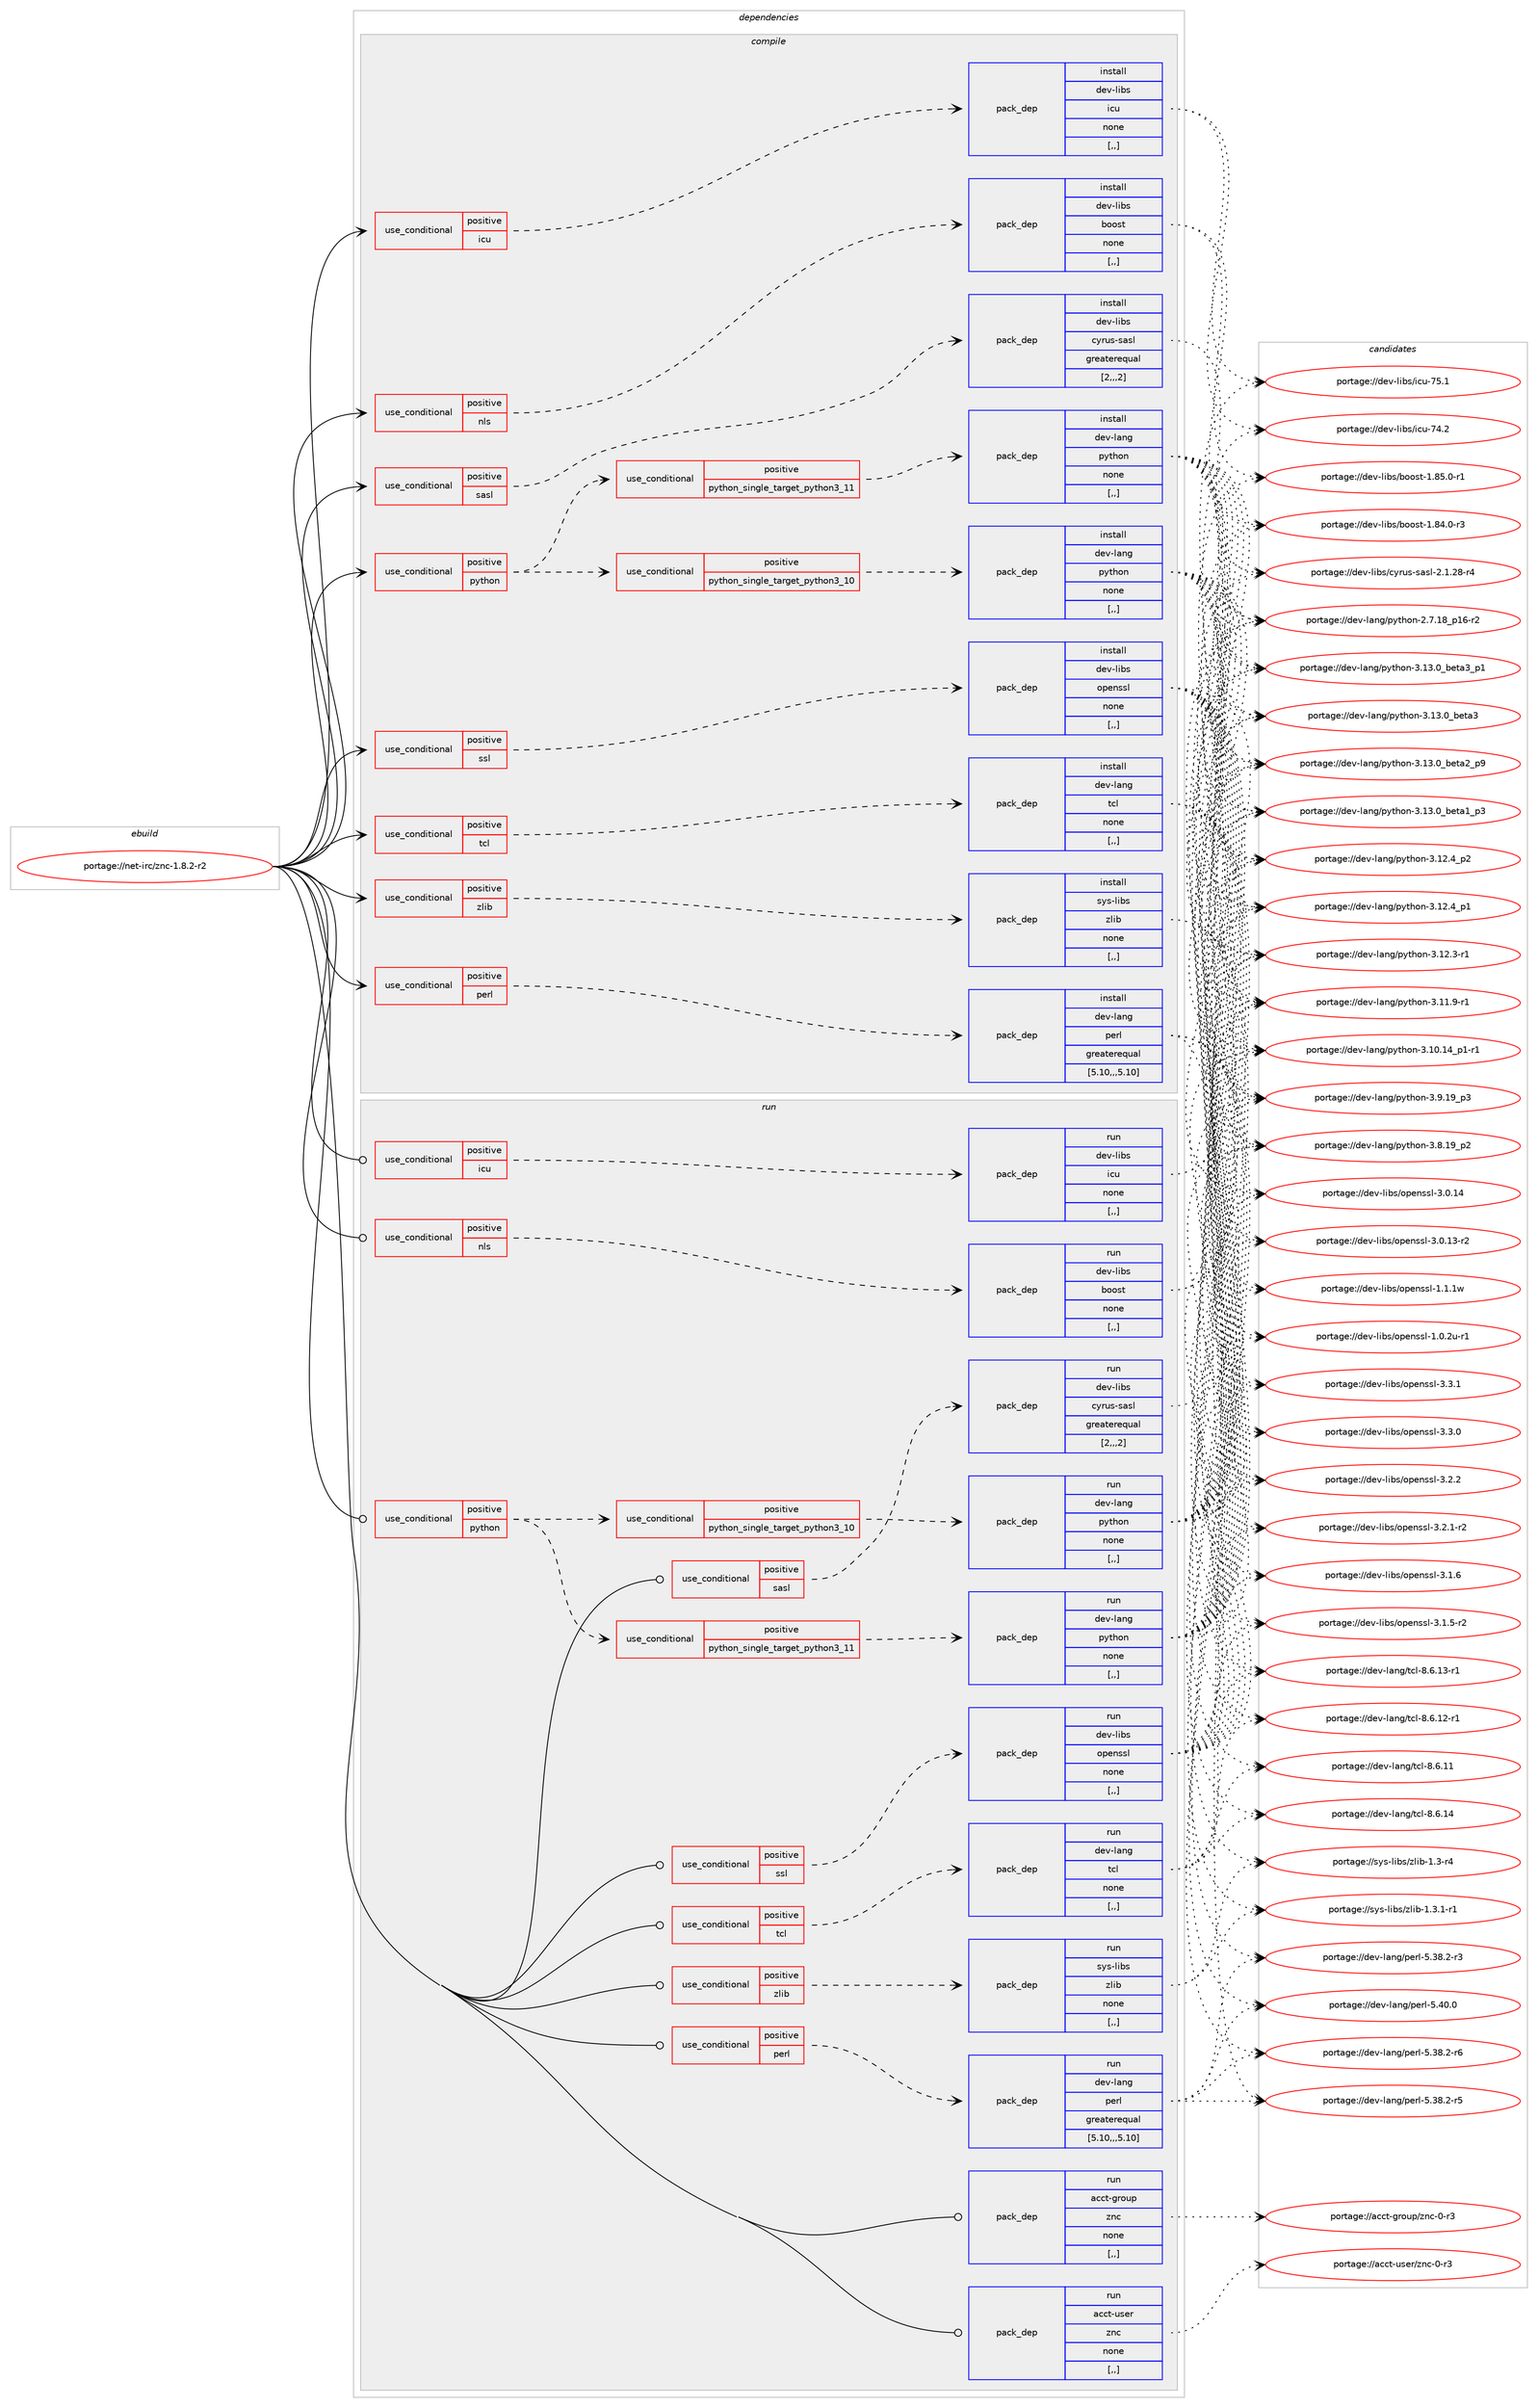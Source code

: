 digraph prolog {

# *************
# Graph options
# *************

newrank=true;
concentrate=true;
compound=true;
graph [rankdir=LR,fontname=Helvetica,fontsize=10,ranksep=1.5];#, ranksep=2.5, nodesep=0.2];
edge  [arrowhead=vee];
node  [fontname=Helvetica,fontsize=10];

# **********
# The ebuild
# **********

subgraph cluster_leftcol {
color=gray;
rank=same;
label=<<i>ebuild</i>>;
id [label="portage://net-irc/znc-1.8.2-r2", color=red, width=4, href="../net-irc/znc-1.8.2-r2.svg"];
}

# ****************
# The dependencies
# ****************

subgraph cluster_midcol {
color=gray;
label=<<i>dependencies</i>>;
subgraph cluster_compile {
fillcolor="#eeeeee";
style=filled;
label=<<i>compile</i>>;
subgraph cond92557 {
dependency355124 [label=<<TABLE BORDER="0" CELLBORDER="1" CELLSPACING="0" CELLPADDING="4"><TR><TD ROWSPAN="3" CELLPADDING="10">use_conditional</TD></TR><TR><TD>positive</TD></TR><TR><TD>icu</TD></TR></TABLE>>, shape=none, color=red];
subgraph pack259924 {
dependency355125 [label=<<TABLE BORDER="0" CELLBORDER="1" CELLSPACING="0" CELLPADDING="4" WIDTH="220"><TR><TD ROWSPAN="6" CELLPADDING="30">pack_dep</TD></TR><TR><TD WIDTH="110">install</TD></TR><TR><TD>dev-libs</TD></TR><TR><TD>icu</TD></TR><TR><TD>none</TD></TR><TR><TD>[,,]</TD></TR></TABLE>>, shape=none, color=blue];
}
dependency355124:e -> dependency355125:w [weight=20,style="dashed",arrowhead="vee"];
}
id:e -> dependency355124:w [weight=20,style="solid",arrowhead="vee"];
subgraph cond92558 {
dependency355126 [label=<<TABLE BORDER="0" CELLBORDER="1" CELLSPACING="0" CELLPADDING="4"><TR><TD ROWSPAN="3" CELLPADDING="10">use_conditional</TD></TR><TR><TD>positive</TD></TR><TR><TD>nls</TD></TR></TABLE>>, shape=none, color=red];
subgraph pack259925 {
dependency355127 [label=<<TABLE BORDER="0" CELLBORDER="1" CELLSPACING="0" CELLPADDING="4" WIDTH="220"><TR><TD ROWSPAN="6" CELLPADDING="30">pack_dep</TD></TR><TR><TD WIDTH="110">install</TD></TR><TR><TD>dev-libs</TD></TR><TR><TD>boost</TD></TR><TR><TD>none</TD></TR><TR><TD>[,,]</TD></TR></TABLE>>, shape=none, color=blue];
}
dependency355126:e -> dependency355127:w [weight=20,style="dashed",arrowhead="vee"];
}
id:e -> dependency355126:w [weight=20,style="solid",arrowhead="vee"];
subgraph cond92559 {
dependency355128 [label=<<TABLE BORDER="0" CELLBORDER="1" CELLSPACING="0" CELLPADDING="4"><TR><TD ROWSPAN="3" CELLPADDING="10">use_conditional</TD></TR><TR><TD>positive</TD></TR><TR><TD>perl</TD></TR></TABLE>>, shape=none, color=red];
subgraph pack259926 {
dependency355129 [label=<<TABLE BORDER="0" CELLBORDER="1" CELLSPACING="0" CELLPADDING="4" WIDTH="220"><TR><TD ROWSPAN="6" CELLPADDING="30">pack_dep</TD></TR><TR><TD WIDTH="110">install</TD></TR><TR><TD>dev-lang</TD></TR><TR><TD>perl</TD></TR><TR><TD>greaterequal</TD></TR><TR><TD>[5.10,,,5.10]</TD></TR></TABLE>>, shape=none, color=blue];
}
dependency355128:e -> dependency355129:w [weight=20,style="dashed",arrowhead="vee"];
}
id:e -> dependency355128:w [weight=20,style="solid",arrowhead="vee"];
subgraph cond92560 {
dependency355130 [label=<<TABLE BORDER="0" CELLBORDER="1" CELLSPACING="0" CELLPADDING="4"><TR><TD ROWSPAN="3" CELLPADDING="10">use_conditional</TD></TR><TR><TD>positive</TD></TR><TR><TD>python</TD></TR></TABLE>>, shape=none, color=red];
subgraph cond92561 {
dependency355131 [label=<<TABLE BORDER="0" CELLBORDER="1" CELLSPACING="0" CELLPADDING="4"><TR><TD ROWSPAN="3" CELLPADDING="10">use_conditional</TD></TR><TR><TD>positive</TD></TR><TR><TD>python_single_target_python3_10</TD></TR></TABLE>>, shape=none, color=red];
subgraph pack259927 {
dependency355132 [label=<<TABLE BORDER="0" CELLBORDER="1" CELLSPACING="0" CELLPADDING="4" WIDTH="220"><TR><TD ROWSPAN="6" CELLPADDING="30">pack_dep</TD></TR><TR><TD WIDTH="110">install</TD></TR><TR><TD>dev-lang</TD></TR><TR><TD>python</TD></TR><TR><TD>none</TD></TR><TR><TD>[,,]</TD></TR></TABLE>>, shape=none, color=blue];
}
dependency355131:e -> dependency355132:w [weight=20,style="dashed",arrowhead="vee"];
}
dependency355130:e -> dependency355131:w [weight=20,style="dashed",arrowhead="vee"];
subgraph cond92562 {
dependency355133 [label=<<TABLE BORDER="0" CELLBORDER="1" CELLSPACING="0" CELLPADDING="4"><TR><TD ROWSPAN="3" CELLPADDING="10">use_conditional</TD></TR><TR><TD>positive</TD></TR><TR><TD>python_single_target_python3_11</TD></TR></TABLE>>, shape=none, color=red];
subgraph pack259928 {
dependency355134 [label=<<TABLE BORDER="0" CELLBORDER="1" CELLSPACING="0" CELLPADDING="4" WIDTH="220"><TR><TD ROWSPAN="6" CELLPADDING="30">pack_dep</TD></TR><TR><TD WIDTH="110">install</TD></TR><TR><TD>dev-lang</TD></TR><TR><TD>python</TD></TR><TR><TD>none</TD></TR><TR><TD>[,,]</TD></TR></TABLE>>, shape=none, color=blue];
}
dependency355133:e -> dependency355134:w [weight=20,style="dashed",arrowhead="vee"];
}
dependency355130:e -> dependency355133:w [weight=20,style="dashed",arrowhead="vee"];
}
id:e -> dependency355130:w [weight=20,style="solid",arrowhead="vee"];
subgraph cond92563 {
dependency355135 [label=<<TABLE BORDER="0" CELLBORDER="1" CELLSPACING="0" CELLPADDING="4"><TR><TD ROWSPAN="3" CELLPADDING="10">use_conditional</TD></TR><TR><TD>positive</TD></TR><TR><TD>sasl</TD></TR></TABLE>>, shape=none, color=red];
subgraph pack259929 {
dependency355136 [label=<<TABLE BORDER="0" CELLBORDER="1" CELLSPACING="0" CELLPADDING="4" WIDTH="220"><TR><TD ROWSPAN="6" CELLPADDING="30">pack_dep</TD></TR><TR><TD WIDTH="110">install</TD></TR><TR><TD>dev-libs</TD></TR><TR><TD>cyrus-sasl</TD></TR><TR><TD>greaterequal</TD></TR><TR><TD>[2,,,2]</TD></TR></TABLE>>, shape=none, color=blue];
}
dependency355135:e -> dependency355136:w [weight=20,style="dashed",arrowhead="vee"];
}
id:e -> dependency355135:w [weight=20,style="solid",arrowhead="vee"];
subgraph cond92564 {
dependency355137 [label=<<TABLE BORDER="0" CELLBORDER="1" CELLSPACING="0" CELLPADDING="4"><TR><TD ROWSPAN="3" CELLPADDING="10">use_conditional</TD></TR><TR><TD>positive</TD></TR><TR><TD>ssl</TD></TR></TABLE>>, shape=none, color=red];
subgraph pack259930 {
dependency355138 [label=<<TABLE BORDER="0" CELLBORDER="1" CELLSPACING="0" CELLPADDING="4" WIDTH="220"><TR><TD ROWSPAN="6" CELLPADDING="30">pack_dep</TD></TR><TR><TD WIDTH="110">install</TD></TR><TR><TD>dev-libs</TD></TR><TR><TD>openssl</TD></TR><TR><TD>none</TD></TR><TR><TD>[,,]</TD></TR></TABLE>>, shape=none, color=blue];
}
dependency355137:e -> dependency355138:w [weight=20,style="dashed",arrowhead="vee"];
}
id:e -> dependency355137:w [weight=20,style="solid",arrowhead="vee"];
subgraph cond92565 {
dependency355139 [label=<<TABLE BORDER="0" CELLBORDER="1" CELLSPACING="0" CELLPADDING="4"><TR><TD ROWSPAN="3" CELLPADDING="10">use_conditional</TD></TR><TR><TD>positive</TD></TR><TR><TD>tcl</TD></TR></TABLE>>, shape=none, color=red];
subgraph pack259931 {
dependency355140 [label=<<TABLE BORDER="0" CELLBORDER="1" CELLSPACING="0" CELLPADDING="4" WIDTH="220"><TR><TD ROWSPAN="6" CELLPADDING="30">pack_dep</TD></TR><TR><TD WIDTH="110">install</TD></TR><TR><TD>dev-lang</TD></TR><TR><TD>tcl</TD></TR><TR><TD>none</TD></TR><TR><TD>[,,]</TD></TR></TABLE>>, shape=none, color=blue];
}
dependency355139:e -> dependency355140:w [weight=20,style="dashed",arrowhead="vee"];
}
id:e -> dependency355139:w [weight=20,style="solid",arrowhead="vee"];
subgraph cond92566 {
dependency355141 [label=<<TABLE BORDER="0" CELLBORDER="1" CELLSPACING="0" CELLPADDING="4"><TR><TD ROWSPAN="3" CELLPADDING="10">use_conditional</TD></TR><TR><TD>positive</TD></TR><TR><TD>zlib</TD></TR></TABLE>>, shape=none, color=red];
subgraph pack259932 {
dependency355142 [label=<<TABLE BORDER="0" CELLBORDER="1" CELLSPACING="0" CELLPADDING="4" WIDTH="220"><TR><TD ROWSPAN="6" CELLPADDING="30">pack_dep</TD></TR><TR><TD WIDTH="110">install</TD></TR><TR><TD>sys-libs</TD></TR><TR><TD>zlib</TD></TR><TR><TD>none</TD></TR><TR><TD>[,,]</TD></TR></TABLE>>, shape=none, color=blue];
}
dependency355141:e -> dependency355142:w [weight=20,style="dashed",arrowhead="vee"];
}
id:e -> dependency355141:w [weight=20,style="solid",arrowhead="vee"];
}
subgraph cluster_compileandrun {
fillcolor="#eeeeee";
style=filled;
label=<<i>compile and run</i>>;
}
subgraph cluster_run {
fillcolor="#eeeeee";
style=filled;
label=<<i>run</i>>;
subgraph cond92567 {
dependency355143 [label=<<TABLE BORDER="0" CELLBORDER="1" CELLSPACING="0" CELLPADDING="4"><TR><TD ROWSPAN="3" CELLPADDING="10">use_conditional</TD></TR><TR><TD>positive</TD></TR><TR><TD>icu</TD></TR></TABLE>>, shape=none, color=red];
subgraph pack259933 {
dependency355144 [label=<<TABLE BORDER="0" CELLBORDER="1" CELLSPACING="0" CELLPADDING="4" WIDTH="220"><TR><TD ROWSPAN="6" CELLPADDING="30">pack_dep</TD></TR><TR><TD WIDTH="110">run</TD></TR><TR><TD>dev-libs</TD></TR><TR><TD>icu</TD></TR><TR><TD>none</TD></TR><TR><TD>[,,]</TD></TR></TABLE>>, shape=none, color=blue];
}
dependency355143:e -> dependency355144:w [weight=20,style="dashed",arrowhead="vee"];
}
id:e -> dependency355143:w [weight=20,style="solid",arrowhead="odot"];
subgraph cond92568 {
dependency355145 [label=<<TABLE BORDER="0" CELLBORDER="1" CELLSPACING="0" CELLPADDING="4"><TR><TD ROWSPAN="3" CELLPADDING="10">use_conditional</TD></TR><TR><TD>positive</TD></TR><TR><TD>nls</TD></TR></TABLE>>, shape=none, color=red];
subgraph pack259934 {
dependency355146 [label=<<TABLE BORDER="0" CELLBORDER="1" CELLSPACING="0" CELLPADDING="4" WIDTH="220"><TR><TD ROWSPAN="6" CELLPADDING="30">pack_dep</TD></TR><TR><TD WIDTH="110">run</TD></TR><TR><TD>dev-libs</TD></TR><TR><TD>boost</TD></TR><TR><TD>none</TD></TR><TR><TD>[,,]</TD></TR></TABLE>>, shape=none, color=blue];
}
dependency355145:e -> dependency355146:w [weight=20,style="dashed",arrowhead="vee"];
}
id:e -> dependency355145:w [weight=20,style="solid",arrowhead="odot"];
subgraph cond92569 {
dependency355147 [label=<<TABLE BORDER="0" CELLBORDER="1" CELLSPACING="0" CELLPADDING="4"><TR><TD ROWSPAN="3" CELLPADDING="10">use_conditional</TD></TR><TR><TD>positive</TD></TR><TR><TD>perl</TD></TR></TABLE>>, shape=none, color=red];
subgraph pack259935 {
dependency355148 [label=<<TABLE BORDER="0" CELLBORDER="1" CELLSPACING="0" CELLPADDING="4" WIDTH="220"><TR><TD ROWSPAN="6" CELLPADDING="30">pack_dep</TD></TR><TR><TD WIDTH="110">run</TD></TR><TR><TD>dev-lang</TD></TR><TR><TD>perl</TD></TR><TR><TD>greaterequal</TD></TR><TR><TD>[5.10,,,5.10]</TD></TR></TABLE>>, shape=none, color=blue];
}
dependency355147:e -> dependency355148:w [weight=20,style="dashed",arrowhead="vee"];
}
id:e -> dependency355147:w [weight=20,style="solid",arrowhead="odot"];
subgraph cond92570 {
dependency355149 [label=<<TABLE BORDER="0" CELLBORDER="1" CELLSPACING="0" CELLPADDING="4"><TR><TD ROWSPAN="3" CELLPADDING="10">use_conditional</TD></TR><TR><TD>positive</TD></TR><TR><TD>python</TD></TR></TABLE>>, shape=none, color=red];
subgraph cond92571 {
dependency355150 [label=<<TABLE BORDER="0" CELLBORDER="1" CELLSPACING="0" CELLPADDING="4"><TR><TD ROWSPAN="3" CELLPADDING="10">use_conditional</TD></TR><TR><TD>positive</TD></TR><TR><TD>python_single_target_python3_10</TD></TR></TABLE>>, shape=none, color=red];
subgraph pack259936 {
dependency355151 [label=<<TABLE BORDER="0" CELLBORDER="1" CELLSPACING="0" CELLPADDING="4" WIDTH="220"><TR><TD ROWSPAN="6" CELLPADDING="30">pack_dep</TD></TR><TR><TD WIDTH="110">run</TD></TR><TR><TD>dev-lang</TD></TR><TR><TD>python</TD></TR><TR><TD>none</TD></TR><TR><TD>[,,]</TD></TR></TABLE>>, shape=none, color=blue];
}
dependency355150:e -> dependency355151:w [weight=20,style="dashed",arrowhead="vee"];
}
dependency355149:e -> dependency355150:w [weight=20,style="dashed",arrowhead="vee"];
subgraph cond92572 {
dependency355152 [label=<<TABLE BORDER="0" CELLBORDER="1" CELLSPACING="0" CELLPADDING="4"><TR><TD ROWSPAN="3" CELLPADDING="10">use_conditional</TD></TR><TR><TD>positive</TD></TR><TR><TD>python_single_target_python3_11</TD></TR></TABLE>>, shape=none, color=red];
subgraph pack259937 {
dependency355153 [label=<<TABLE BORDER="0" CELLBORDER="1" CELLSPACING="0" CELLPADDING="4" WIDTH="220"><TR><TD ROWSPAN="6" CELLPADDING="30">pack_dep</TD></TR><TR><TD WIDTH="110">run</TD></TR><TR><TD>dev-lang</TD></TR><TR><TD>python</TD></TR><TR><TD>none</TD></TR><TR><TD>[,,]</TD></TR></TABLE>>, shape=none, color=blue];
}
dependency355152:e -> dependency355153:w [weight=20,style="dashed",arrowhead="vee"];
}
dependency355149:e -> dependency355152:w [weight=20,style="dashed",arrowhead="vee"];
}
id:e -> dependency355149:w [weight=20,style="solid",arrowhead="odot"];
subgraph cond92573 {
dependency355154 [label=<<TABLE BORDER="0" CELLBORDER="1" CELLSPACING="0" CELLPADDING="4"><TR><TD ROWSPAN="3" CELLPADDING="10">use_conditional</TD></TR><TR><TD>positive</TD></TR><TR><TD>sasl</TD></TR></TABLE>>, shape=none, color=red];
subgraph pack259938 {
dependency355155 [label=<<TABLE BORDER="0" CELLBORDER="1" CELLSPACING="0" CELLPADDING="4" WIDTH="220"><TR><TD ROWSPAN="6" CELLPADDING="30">pack_dep</TD></TR><TR><TD WIDTH="110">run</TD></TR><TR><TD>dev-libs</TD></TR><TR><TD>cyrus-sasl</TD></TR><TR><TD>greaterequal</TD></TR><TR><TD>[2,,,2]</TD></TR></TABLE>>, shape=none, color=blue];
}
dependency355154:e -> dependency355155:w [weight=20,style="dashed",arrowhead="vee"];
}
id:e -> dependency355154:w [weight=20,style="solid",arrowhead="odot"];
subgraph cond92574 {
dependency355156 [label=<<TABLE BORDER="0" CELLBORDER="1" CELLSPACING="0" CELLPADDING="4"><TR><TD ROWSPAN="3" CELLPADDING="10">use_conditional</TD></TR><TR><TD>positive</TD></TR><TR><TD>ssl</TD></TR></TABLE>>, shape=none, color=red];
subgraph pack259939 {
dependency355157 [label=<<TABLE BORDER="0" CELLBORDER="1" CELLSPACING="0" CELLPADDING="4" WIDTH="220"><TR><TD ROWSPAN="6" CELLPADDING="30">pack_dep</TD></TR><TR><TD WIDTH="110">run</TD></TR><TR><TD>dev-libs</TD></TR><TR><TD>openssl</TD></TR><TR><TD>none</TD></TR><TR><TD>[,,]</TD></TR></TABLE>>, shape=none, color=blue];
}
dependency355156:e -> dependency355157:w [weight=20,style="dashed",arrowhead="vee"];
}
id:e -> dependency355156:w [weight=20,style="solid",arrowhead="odot"];
subgraph cond92575 {
dependency355158 [label=<<TABLE BORDER="0" CELLBORDER="1" CELLSPACING="0" CELLPADDING="4"><TR><TD ROWSPAN="3" CELLPADDING="10">use_conditional</TD></TR><TR><TD>positive</TD></TR><TR><TD>tcl</TD></TR></TABLE>>, shape=none, color=red];
subgraph pack259940 {
dependency355159 [label=<<TABLE BORDER="0" CELLBORDER="1" CELLSPACING="0" CELLPADDING="4" WIDTH="220"><TR><TD ROWSPAN="6" CELLPADDING="30">pack_dep</TD></TR><TR><TD WIDTH="110">run</TD></TR><TR><TD>dev-lang</TD></TR><TR><TD>tcl</TD></TR><TR><TD>none</TD></TR><TR><TD>[,,]</TD></TR></TABLE>>, shape=none, color=blue];
}
dependency355158:e -> dependency355159:w [weight=20,style="dashed",arrowhead="vee"];
}
id:e -> dependency355158:w [weight=20,style="solid",arrowhead="odot"];
subgraph cond92576 {
dependency355160 [label=<<TABLE BORDER="0" CELLBORDER="1" CELLSPACING="0" CELLPADDING="4"><TR><TD ROWSPAN="3" CELLPADDING="10">use_conditional</TD></TR><TR><TD>positive</TD></TR><TR><TD>zlib</TD></TR></TABLE>>, shape=none, color=red];
subgraph pack259941 {
dependency355161 [label=<<TABLE BORDER="0" CELLBORDER="1" CELLSPACING="0" CELLPADDING="4" WIDTH="220"><TR><TD ROWSPAN="6" CELLPADDING="30">pack_dep</TD></TR><TR><TD WIDTH="110">run</TD></TR><TR><TD>sys-libs</TD></TR><TR><TD>zlib</TD></TR><TR><TD>none</TD></TR><TR><TD>[,,]</TD></TR></TABLE>>, shape=none, color=blue];
}
dependency355160:e -> dependency355161:w [weight=20,style="dashed",arrowhead="vee"];
}
id:e -> dependency355160:w [weight=20,style="solid",arrowhead="odot"];
subgraph pack259942 {
dependency355162 [label=<<TABLE BORDER="0" CELLBORDER="1" CELLSPACING="0" CELLPADDING="4" WIDTH="220"><TR><TD ROWSPAN="6" CELLPADDING="30">pack_dep</TD></TR><TR><TD WIDTH="110">run</TD></TR><TR><TD>acct-group</TD></TR><TR><TD>znc</TD></TR><TR><TD>none</TD></TR><TR><TD>[,,]</TD></TR></TABLE>>, shape=none, color=blue];
}
id:e -> dependency355162:w [weight=20,style="solid",arrowhead="odot"];
subgraph pack259943 {
dependency355163 [label=<<TABLE BORDER="0" CELLBORDER="1" CELLSPACING="0" CELLPADDING="4" WIDTH="220"><TR><TD ROWSPAN="6" CELLPADDING="30">pack_dep</TD></TR><TR><TD WIDTH="110">run</TD></TR><TR><TD>acct-user</TD></TR><TR><TD>znc</TD></TR><TR><TD>none</TD></TR><TR><TD>[,,]</TD></TR></TABLE>>, shape=none, color=blue];
}
id:e -> dependency355163:w [weight=20,style="solid",arrowhead="odot"];
}
}

# **************
# The candidates
# **************

subgraph cluster_choices {
rank=same;
color=gray;
label=<<i>candidates</i>>;

subgraph choice259924 {
color=black;
nodesep=1;
choice100101118451081059811547105991174555534649 [label="portage://dev-libs/icu-75.1", color=red, width=4,href="../dev-libs/icu-75.1.svg"];
choice100101118451081059811547105991174555524650 [label="portage://dev-libs/icu-74.2", color=red, width=4,href="../dev-libs/icu-74.2.svg"];
dependency355125:e -> choice100101118451081059811547105991174555534649:w [style=dotted,weight="100"];
dependency355125:e -> choice100101118451081059811547105991174555524650:w [style=dotted,weight="100"];
}
subgraph choice259925 {
color=black;
nodesep=1;
choice10010111845108105981154798111111115116454946565346484511449 [label="portage://dev-libs/boost-1.85.0-r1", color=red, width=4,href="../dev-libs/boost-1.85.0-r1.svg"];
choice10010111845108105981154798111111115116454946565246484511451 [label="portage://dev-libs/boost-1.84.0-r3", color=red, width=4,href="../dev-libs/boost-1.84.0-r3.svg"];
dependency355127:e -> choice10010111845108105981154798111111115116454946565346484511449:w [style=dotted,weight="100"];
dependency355127:e -> choice10010111845108105981154798111111115116454946565246484511451:w [style=dotted,weight="100"];
}
subgraph choice259926 {
color=black;
nodesep=1;
choice10010111845108971101034711210111410845534652484648 [label="portage://dev-lang/perl-5.40.0", color=red, width=4,href="../dev-lang/perl-5.40.0.svg"];
choice100101118451089711010347112101114108455346515646504511454 [label="portage://dev-lang/perl-5.38.2-r6", color=red, width=4,href="../dev-lang/perl-5.38.2-r6.svg"];
choice100101118451089711010347112101114108455346515646504511453 [label="portage://dev-lang/perl-5.38.2-r5", color=red, width=4,href="../dev-lang/perl-5.38.2-r5.svg"];
choice100101118451089711010347112101114108455346515646504511451 [label="portage://dev-lang/perl-5.38.2-r3", color=red, width=4,href="../dev-lang/perl-5.38.2-r3.svg"];
dependency355129:e -> choice10010111845108971101034711210111410845534652484648:w [style=dotted,weight="100"];
dependency355129:e -> choice100101118451089711010347112101114108455346515646504511454:w [style=dotted,weight="100"];
dependency355129:e -> choice100101118451089711010347112101114108455346515646504511453:w [style=dotted,weight="100"];
dependency355129:e -> choice100101118451089711010347112101114108455346515646504511451:w [style=dotted,weight="100"];
}
subgraph choice259927 {
color=black;
nodesep=1;
choice10010111845108971101034711212111610411111045514649514648959810111697519511249 [label="portage://dev-lang/python-3.13.0_beta3_p1", color=red, width=4,href="../dev-lang/python-3.13.0_beta3_p1.svg"];
choice1001011184510897110103471121211161041111104551464951464895981011169751 [label="portage://dev-lang/python-3.13.0_beta3", color=red, width=4,href="../dev-lang/python-3.13.0_beta3.svg"];
choice10010111845108971101034711212111610411111045514649514648959810111697509511257 [label="portage://dev-lang/python-3.13.0_beta2_p9", color=red, width=4,href="../dev-lang/python-3.13.0_beta2_p9.svg"];
choice10010111845108971101034711212111610411111045514649514648959810111697499511251 [label="portage://dev-lang/python-3.13.0_beta1_p3", color=red, width=4,href="../dev-lang/python-3.13.0_beta1_p3.svg"];
choice100101118451089711010347112121116104111110455146495046529511250 [label="portage://dev-lang/python-3.12.4_p2", color=red, width=4,href="../dev-lang/python-3.12.4_p2.svg"];
choice100101118451089711010347112121116104111110455146495046529511249 [label="portage://dev-lang/python-3.12.4_p1", color=red, width=4,href="../dev-lang/python-3.12.4_p1.svg"];
choice100101118451089711010347112121116104111110455146495046514511449 [label="portage://dev-lang/python-3.12.3-r1", color=red, width=4,href="../dev-lang/python-3.12.3-r1.svg"];
choice100101118451089711010347112121116104111110455146494946574511449 [label="portage://dev-lang/python-3.11.9-r1", color=red, width=4,href="../dev-lang/python-3.11.9-r1.svg"];
choice100101118451089711010347112121116104111110455146494846495295112494511449 [label="portage://dev-lang/python-3.10.14_p1-r1", color=red, width=4,href="../dev-lang/python-3.10.14_p1-r1.svg"];
choice100101118451089711010347112121116104111110455146574649579511251 [label="portage://dev-lang/python-3.9.19_p3", color=red, width=4,href="../dev-lang/python-3.9.19_p3.svg"];
choice100101118451089711010347112121116104111110455146564649579511250 [label="portage://dev-lang/python-3.8.19_p2", color=red, width=4,href="../dev-lang/python-3.8.19_p2.svg"];
choice100101118451089711010347112121116104111110455046554649569511249544511450 [label="portage://dev-lang/python-2.7.18_p16-r2", color=red, width=4,href="../dev-lang/python-2.7.18_p16-r2.svg"];
dependency355132:e -> choice10010111845108971101034711212111610411111045514649514648959810111697519511249:w [style=dotted,weight="100"];
dependency355132:e -> choice1001011184510897110103471121211161041111104551464951464895981011169751:w [style=dotted,weight="100"];
dependency355132:e -> choice10010111845108971101034711212111610411111045514649514648959810111697509511257:w [style=dotted,weight="100"];
dependency355132:e -> choice10010111845108971101034711212111610411111045514649514648959810111697499511251:w [style=dotted,weight="100"];
dependency355132:e -> choice100101118451089711010347112121116104111110455146495046529511250:w [style=dotted,weight="100"];
dependency355132:e -> choice100101118451089711010347112121116104111110455146495046529511249:w [style=dotted,weight="100"];
dependency355132:e -> choice100101118451089711010347112121116104111110455146495046514511449:w [style=dotted,weight="100"];
dependency355132:e -> choice100101118451089711010347112121116104111110455146494946574511449:w [style=dotted,weight="100"];
dependency355132:e -> choice100101118451089711010347112121116104111110455146494846495295112494511449:w [style=dotted,weight="100"];
dependency355132:e -> choice100101118451089711010347112121116104111110455146574649579511251:w [style=dotted,weight="100"];
dependency355132:e -> choice100101118451089711010347112121116104111110455146564649579511250:w [style=dotted,weight="100"];
dependency355132:e -> choice100101118451089711010347112121116104111110455046554649569511249544511450:w [style=dotted,weight="100"];
}
subgraph choice259928 {
color=black;
nodesep=1;
choice10010111845108971101034711212111610411111045514649514648959810111697519511249 [label="portage://dev-lang/python-3.13.0_beta3_p1", color=red, width=4,href="../dev-lang/python-3.13.0_beta3_p1.svg"];
choice1001011184510897110103471121211161041111104551464951464895981011169751 [label="portage://dev-lang/python-3.13.0_beta3", color=red, width=4,href="../dev-lang/python-3.13.0_beta3.svg"];
choice10010111845108971101034711212111610411111045514649514648959810111697509511257 [label="portage://dev-lang/python-3.13.0_beta2_p9", color=red, width=4,href="../dev-lang/python-3.13.0_beta2_p9.svg"];
choice10010111845108971101034711212111610411111045514649514648959810111697499511251 [label="portage://dev-lang/python-3.13.0_beta1_p3", color=red, width=4,href="../dev-lang/python-3.13.0_beta1_p3.svg"];
choice100101118451089711010347112121116104111110455146495046529511250 [label="portage://dev-lang/python-3.12.4_p2", color=red, width=4,href="../dev-lang/python-3.12.4_p2.svg"];
choice100101118451089711010347112121116104111110455146495046529511249 [label="portage://dev-lang/python-3.12.4_p1", color=red, width=4,href="../dev-lang/python-3.12.4_p1.svg"];
choice100101118451089711010347112121116104111110455146495046514511449 [label="portage://dev-lang/python-3.12.3-r1", color=red, width=4,href="../dev-lang/python-3.12.3-r1.svg"];
choice100101118451089711010347112121116104111110455146494946574511449 [label="portage://dev-lang/python-3.11.9-r1", color=red, width=4,href="../dev-lang/python-3.11.9-r1.svg"];
choice100101118451089711010347112121116104111110455146494846495295112494511449 [label="portage://dev-lang/python-3.10.14_p1-r1", color=red, width=4,href="../dev-lang/python-3.10.14_p1-r1.svg"];
choice100101118451089711010347112121116104111110455146574649579511251 [label="portage://dev-lang/python-3.9.19_p3", color=red, width=4,href="../dev-lang/python-3.9.19_p3.svg"];
choice100101118451089711010347112121116104111110455146564649579511250 [label="portage://dev-lang/python-3.8.19_p2", color=red, width=4,href="../dev-lang/python-3.8.19_p2.svg"];
choice100101118451089711010347112121116104111110455046554649569511249544511450 [label="portage://dev-lang/python-2.7.18_p16-r2", color=red, width=4,href="../dev-lang/python-2.7.18_p16-r2.svg"];
dependency355134:e -> choice10010111845108971101034711212111610411111045514649514648959810111697519511249:w [style=dotted,weight="100"];
dependency355134:e -> choice1001011184510897110103471121211161041111104551464951464895981011169751:w [style=dotted,weight="100"];
dependency355134:e -> choice10010111845108971101034711212111610411111045514649514648959810111697509511257:w [style=dotted,weight="100"];
dependency355134:e -> choice10010111845108971101034711212111610411111045514649514648959810111697499511251:w [style=dotted,weight="100"];
dependency355134:e -> choice100101118451089711010347112121116104111110455146495046529511250:w [style=dotted,weight="100"];
dependency355134:e -> choice100101118451089711010347112121116104111110455146495046529511249:w [style=dotted,weight="100"];
dependency355134:e -> choice100101118451089711010347112121116104111110455146495046514511449:w [style=dotted,weight="100"];
dependency355134:e -> choice100101118451089711010347112121116104111110455146494946574511449:w [style=dotted,weight="100"];
dependency355134:e -> choice100101118451089711010347112121116104111110455146494846495295112494511449:w [style=dotted,weight="100"];
dependency355134:e -> choice100101118451089711010347112121116104111110455146574649579511251:w [style=dotted,weight="100"];
dependency355134:e -> choice100101118451089711010347112121116104111110455146564649579511250:w [style=dotted,weight="100"];
dependency355134:e -> choice100101118451089711010347112121116104111110455046554649569511249544511450:w [style=dotted,weight="100"];
}
subgraph choice259929 {
color=black;
nodesep=1;
choice100101118451081059811547991211141171154511597115108455046494650564511452 [label="portage://dev-libs/cyrus-sasl-2.1.28-r4", color=red, width=4,href="../dev-libs/cyrus-sasl-2.1.28-r4.svg"];
dependency355136:e -> choice100101118451081059811547991211141171154511597115108455046494650564511452:w [style=dotted,weight="100"];
}
subgraph choice259930 {
color=black;
nodesep=1;
choice100101118451081059811547111112101110115115108455146514649 [label="portage://dev-libs/openssl-3.3.1", color=red, width=4,href="../dev-libs/openssl-3.3.1.svg"];
choice100101118451081059811547111112101110115115108455146514648 [label="portage://dev-libs/openssl-3.3.0", color=red, width=4,href="../dev-libs/openssl-3.3.0.svg"];
choice100101118451081059811547111112101110115115108455146504650 [label="portage://dev-libs/openssl-3.2.2", color=red, width=4,href="../dev-libs/openssl-3.2.2.svg"];
choice1001011184510810598115471111121011101151151084551465046494511450 [label="portage://dev-libs/openssl-3.2.1-r2", color=red, width=4,href="../dev-libs/openssl-3.2.1-r2.svg"];
choice100101118451081059811547111112101110115115108455146494654 [label="portage://dev-libs/openssl-3.1.6", color=red, width=4,href="../dev-libs/openssl-3.1.6.svg"];
choice1001011184510810598115471111121011101151151084551464946534511450 [label="portage://dev-libs/openssl-3.1.5-r2", color=red, width=4,href="../dev-libs/openssl-3.1.5-r2.svg"];
choice10010111845108105981154711111210111011511510845514648464952 [label="portage://dev-libs/openssl-3.0.14", color=red, width=4,href="../dev-libs/openssl-3.0.14.svg"];
choice100101118451081059811547111112101110115115108455146484649514511450 [label="portage://dev-libs/openssl-3.0.13-r2", color=red, width=4,href="../dev-libs/openssl-3.0.13-r2.svg"];
choice100101118451081059811547111112101110115115108454946494649119 [label="portage://dev-libs/openssl-1.1.1w", color=red, width=4,href="../dev-libs/openssl-1.1.1w.svg"];
choice1001011184510810598115471111121011101151151084549464846501174511449 [label="portage://dev-libs/openssl-1.0.2u-r1", color=red, width=4,href="../dev-libs/openssl-1.0.2u-r1.svg"];
dependency355138:e -> choice100101118451081059811547111112101110115115108455146514649:w [style=dotted,weight="100"];
dependency355138:e -> choice100101118451081059811547111112101110115115108455146514648:w [style=dotted,weight="100"];
dependency355138:e -> choice100101118451081059811547111112101110115115108455146504650:w [style=dotted,weight="100"];
dependency355138:e -> choice1001011184510810598115471111121011101151151084551465046494511450:w [style=dotted,weight="100"];
dependency355138:e -> choice100101118451081059811547111112101110115115108455146494654:w [style=dotted,weight="100"];
dependency355138:e -> choice1001011184510810598115471111121011101151151084551464946534511450:w [style=dotted,weight="100"];
dependency355138:e -> choice10010111845108105981154711111210111011511510845514648464952:w [style=dotted,weight="100"];
dependency355138:e -> choice100101118451081059811547111112101110115115108455146484649514511450:w [style=dotted,weight="100"];
dependency355138:e -> choice100101118451081059811547111112101110115115108454946494649119:w [style=dotted,weight="100"];
dependency355138:e -> choice1001011184510810598115471111121011101151151084549464846501174511449:w [style=dotted,weight="100"];
}
subgraph choice259931 {
color=black;
nodesep=1;
choice1001011184510897110103471169910845564654464952 [label="portage://dev-lang/tcl-8.6.14", color=red, width=4,href="../dev-lang/tcl-8.6.14.svg"];
choice10010111845108971101034711699108455646544649514511449 [label="portage://dev-lang/tcl-8.6.13-r1", color=red, width=4,href="../dev-lang/tcl-8.6.13-r1.svg"];
choice10010111845108971101034711699108455646544649504511449 [label="portage://dev-lang/tcl-8.6.12-r1", color=red, width=4,href="../dev-lang/tcl-8.6.12-r1.svg"];
choice1001011184510897110103471169910845564654464949 [label="portage://dev-lang/tcl-8.6.11", color=red, width=4,href="../dev-lang/tcl-8.6.11.svg"];
dependency355140:e -> choice1001011184510897110103471169910845564654464952:w [style=dotted,weight="100"];
dependency355140:e -> choice10010111845108971101034711699108455646544649514511449:w [style=dotted,weight="100"];
dependency355140:e -> choice10010111845108971101034711699108455646544649504511449:w [style=dotted,weight="100"];
dependency355140:e -> choice1001011184510897110103471169910845564654464949:w [style=dotted,weight="100"];
}
subgraph choice259932 {
color=black;
nodesep=1;
choice115121115451081059811547122108105984549465146494511449 [label="portage://sys-libs/zlib-1.3.1-r1", color=red, width=4,href="../sys-libs/zlib-1.3.1-r1.svg"];
choice11512111545108105981154712210810598454946514511452 [label="portage://sys-libs/zlib-1.3-r4", color=red, width=4,href="../sys-libs/zlib-1.3-r4.svg"];
dependency355142:e -> choice115121115451081059811547122108105984549465146494511449:w [style=dotted,weight="100"];
dependency355142:e -> choice11512111545108105981154712210810598454946514511452:w [style=dotted,weight="100"];
}
subgraph choice259933 {
color=black;
nodesep=1;
choice100101118451081059811547105991174555534649 [label="portage://dev-libs/icu-75.1", color=red, width=4,href="../dev-libs/icu-75.1.svg"];
choice100101118451081059811547105991174555524650 [label="portage://dev-libs/icu-74.2", color=red, width=4,href="../dev-libs/icu-74.2.svg"];
dependency355144:e -> choice100101118451081059811547105991174555534649:w [style=dotted,weight="100"];
dependency355144:e -> choice100101118451081059811547105991174555524650:w [style=dotted,weight="100"];
}
subgraph choice259934 {
color=black;
nodesep=1;
choice10010111845108105981154798111111115116454946565346484511449 [label="portage://dev-libs/boost-1.85.0-r1", color=red, width=4,href="../dev-libs/boost-1.85.0-r1.svg"];
choice10010111845108105981154798111111115116454946565246484511451 [label="portage://dev-libs/boost-1.84.0-r3", color=red, width=4,href="../dev-libs/boost-1.84.0-r3.svg"];
dependency355146:e -> choice10010111845108105981154798111111115116454946565346484511449:w [style=dotted,weight="100"];
dependency355146:e -> choice10010111845108105981154798111111115116454946565246484511451:w [style=dotted,weight="100"];
}
subgraph choice259935 {
color=black;
nodesep=1;
choice10010111845108971101034711210111410845534652484648 [label="portage://dev-lang/perl-5.40.0", color=red, width=4,href="../dev-lang/perl-5.40.0.svg"];
choice100101118451089711010347112101114108455346515646504511454 [label="portage://dev-lang/perl-5.38.2-r6", color=red, width=4,href="../dev-lang/perl-5.38.2-r6.svg"];
choice100101118451089711010347112101114108455346515646504511453 [label="portage://dev-lang/perl-5.38.2-r5", color=red, width=4,href="../dev-lang/perl-5.38.2-r5.svg"];
choice100101118451089711010347112101114108455346515646504511451 [label="portage://dev-lang/perl-5.38.2-r3", color=red, width=4,href="../dev-lang/perl-5.38.2-r3.svg"];
dependency355148:e -> choice10010111845108971101034711210111410845534652484648:w [style=dotted,weight="100"];
dependency355148:e -> choice100101118451089711010347112101114108455346515646504511454:w [style=dotted,weight="100"];
dependency355148:e -> choice100101118451089711010347112101114108455346515646504511453:w [style=dotted,weight="100"];
dependency355148:e -> choice100101118451089711010347112101114108455346515646504511451:w [style=dotted,weight="100"];
}
subgraph choice259936 {
color=black;
nodesep=1;
choice10010111845108971101034711212111610411111045514649514648959810111697519511249 [label="portage://dev-lang/python-3.13.0_beta3_p1", color=red, width=4,href="../dev-lang/python-3.13.0_beta3_p1.svg"];
choice1001011184510897110103471121211161041111104551464951464895981011169751 [label="portage://dev-lang/python-3.13.0_beta3", color=red, width=4,href="../dev-lang/python-3.13.0_beta3.svg"];
choice10010111845108971101034711212111610411111045514649514648959810111697509511257 [label="portage://dev-lang/python-3.13.0_beta2_p9", color=red, width=4,href="../dev-lang/python-3.13.0_beta2_p9.svg"];
choice10010111845108971101034711212111610411111045514649514648959810111697499511251 [label="portage://dev-lang/python-3.13.0_beta1_p3", color=red, width=4,href="../dev-lang/python-3.13.0_beta1_p3.svg"];
choice100101118451089711010347112121116104111110455146495046529511250 [label="portage://dev-lang/python-3.12.4_p2", color=red, width=4,href="../dev-lang/python-3.12.4_p2.svg"];
choice100101118451089711010347112121116104111110455146495046529511249 [label="portage://dev-lang/python-3.12.4_p1", color=red, width=4,href="../dev-lang/python-3.12.4_p1.svg"];
choice100101118451089711010347112121116104111110455146495046514511449 [label="portage://dev-lang/python-3.12.3-r1", color=red, width=4,href="../dev-lang/python-3.12.3-r1.svg"];
choice100101118451089711010347112121116104111110455146494946574511449 [label="portage://dev-lang/python-3.11.9-r1", color=red, width=4,href="../dev-lang/python-3.11.9-r1.svg"];
choice100101118451089711010347112121116104111110455146494846495295112494511449 [label="portage://dev-lang/python-3.10.14_p1-r1", color=red, width=4,href="../dev-lang/python-3.10.14_p1-r1.svg"];
choice100101118451089711010347112121116104111110455146574649579511251 [label="portage://dev-lang/python-3.9.19_p3", color=red, width=4,href="../dev-lang/python-3.9.19_p3.svg"];
choice100101118451089711010347112121116104111110455146564649579511250 [label="portage://dev-lang/python-3.8.19_p2", color=red, width=4,href="../dev-lang/python-3.8.19_p2.svg"];
choice100101118451089711010347112121116104111110455046554649569511249544511450 [label="portage://dev-lang/python-2.7.18_p16-r2", color=red, width=4,href="../dev-lang/python-2.7.18_p16-r2.svg"];
dependency355151:e -> choice10010111845108971101034711212111610411111045514649514648959810111697519511249:w [style=dotted,weight="100"];
dependency355151:e -> choice1001011184510897110103471121211161041111104551464951464895981011169751:w [style=dotted,weight="100"];
dependency355151:e -> choice10010111845108971101034711212111610411111045514649514648959810111697509511257:w [style=dotted,weight="100"];
dependency355151:e -> choice10010111845108971101034711212111610411111045514649514648959810111697499511251:w [style=dotted,weight="100"];
dependency355151:e -> choice100101118451089711010347112121116104111110455146495046529511250:w [style=dotted,weight="100"];
dependency355151:e -> choice100101118451089711010347112121116104111110455146495046529511249:w [style=dotted,weight="100"];
dependency355151:e -> choice100101118451089711010347112121116104111110455146495046514511449:w [style=dotted,weight="100"];
dependency355151:e -> choice100101118451089711010347112121116104111110455146494946574511449:w [style=dotted,weight="100"];
dependency355151:e -> choice100101118451089711010347112121116104111110455146494846495295112494511449:w [style=dotted,weight="100"];
dependency355151:e -> choice100101118451089711010347112121116104111110455146574649579511251:w [style=dotted,weight="100"];
dependency355151:e -> choice100101118451089711010347112121116104111110455146564649579511250:w [style=dotted,weight="100"];
dependency355151:e -> choice100101118451089711010347112121116104111110455046554649569511249544511450:w [style=dotted,weight="100"];
}
subgraph choice259937 {
color=black;
nodesep=1;
choice10010111845108971101034711212111610411111045514649514648959810111697519511249 [label="portage://dev-lang/python-3.13.0_beta3_p1", color=red, width=4,href="../dev-lang/python-3.13.0_beta3_p1.svg"];
choice1001011184510897110103471121211161041111104551464951464895981011169751 [label="portage://dev-lang/python-3.13.0_beta3", color=red, width=4,href="../dev-lang/python-3.13.0_beta3.svg"];
choice10010111845108971101034711212111610411111045514649514648959810111697509511257 [label="portage://dev-lang/python-3.13.0_beta2_p9", color=red, width=4,href="../dev-lang/python-3.13.0_beta2_p9.svg"];
choice10010111845108971101034711212111610411111045514649514648959810111697499511251 [label="portage://dev-lang/python-3.13.0_beta1_p3", color=red, width=4,href="../dev-lang/python-3.13.0_beta1_p3.svg"];
choice100101118451089711010347112121116104111110455146495046529511250 [label="portage://dev-lang/python-3.12.4_p2", color=red, width=4,href="../dev-lang/python-3.12.4_p2.svg"];
choice100101118451089711010347112121116104111110455146495046529511249 [label="portage://dev-lang/python-3.12.4_p1", color=red, width=4,href="../dev-lang/python-3.12.4_p1.svg"];
choice100101118451089711010347112121116104111110455146495046514511449 [label="portage://dev-lang/python-3.12.3-r1", color=red, width=4,href="../dev-lang/python-3.12.3-r1.svg"];
choice100101118451089711010347112121116104111110455146494946574511449 [label="portage://dev-lang/python-3.11.9-r1", color=red, width=4,href="../dev-lang/python-3.11.9-r1.svg"];
choice100101118451089711010347112121116104111110455146494846495295112494511449 [label="portage://dev-lang/python-3.10.14_p1-r1", color=red, width=4,href="../dev-lang/python-3.10.14_p1-r1.svg"];
choice100101118451089711010347112121116104111110455146574649579511251 [label="portage://dev-lang/python-3.9.19_p3", color=red, width=4,href="../dev-lang/python-3.9.19_p3.svg"];
choice100101118451089711010347112121116104111110455146564649579511250 [label="portage://dev-lang/python-3.8.19_p2", color=red, width=4,href="../dev-lang/python-3.8.19_p2.svg"];
choice100101118451089711010347112121116104111110455046554649569511249544511450 [label="portage://dev-lang/python-2.7.18_p16-r2", color=red, width=4,href="../dev-lang/python-2.7.18_p16-r2.svg"];
dependency355153:e -> choice10010111845108971101034711212111610411111045514649514648959810111697519511249:w [style=dotted,weight="100"];
dependency355153:e -> choice1001011184510897110103471121211161041111104551464951464895981011169751:w [style=dotted,weight="100"];
dependency355153:e -> choice10010111845108971101034711212111610411111045514649514648959810111697509511257:w [style=dotted,weight="100"];
dependency355153:e -> choice10010111845108971101034711212111610411111045514649514648959810111697499511251:w [style=dotted,weight="100"];
dependency355153:e -> choice100101118451089711010347112121116104111110455146495046529511250:w [style=dotted,weight="100"];
dependency355153:e -> choice100101118451089711010347112121116104111110455146495046529511249:w [style=dotted,weight="100"];
dependency355153:e -> choice100101118451089711010347112121116104111110455146495046514511449:w [style=dotted,weight="100"];
dependency355153:e -> choice100101118451089711010347112121116104111110455146494946574511449:w [style=dotted,weight="100"];
dependency355153:e -> choice100101118451089711010347112121116104111110455146494846495295112494511449:w [style=dotted,weight="100"];
dependency355153:e -> choice100101118451089711010347112121116104111110455146574649579511251:w [style=dotted,weight="100"];
dependency355153:e -> choice100101118451089711010347112121116104111110455146564649579511250:w [style=dotted,weight="100"];
dependency355153:e -> choice100101118451089711010347112121116104111110455046554649569511249544511450:w [style=dotted,weight="100"];
}
subgraph choice259938 {
color=black;
nodesep=1;
choice100101118451081059811547991211141171154511597115108455046494650564511452 [label="portage://dev-libs/cyrus-sasl-2.1.28-r4", color=red, width=4,href="../dev-libs/cyrus-sasl-2.1.28-r4.svg"];
dependency355155:e -> choice100101118451081059811547991211141171154511597115108455046494650564511452:w [style=dotted,weight="100"];
}
subgraph choice259939 {
color=black;
nodesep=1;
choice100101118451081059811547111112101110115115108455146514649 [label="portage://dev-libs/openssl-3.3.1", color=red, width=4,href="../dev-libs/openssl-3.3.1.svg"];
choice100101118451081059811547111112101110115115108455146514648 [label="portage://dev-libs/openssl-3.3.0", color=red, width=4,href="../dev-libs/openssl-3.3.0.svg"];
choice100101118451081059811547111112101110115115108455146504650 [label="portage://dev-libs/openssl-3.2.2", color=red, width=4,href="../dev-libs/openssl-3.2.2.svg"];
choice1001011184510810598115471111121011101151151084551465046494511450 [label="portage://dev-libs/openssl-3.2.1-r2", color=red, width=4,href="../dev-libs/openssl-3.2.1-r2.svg"];
choice100101118451081059811547111112101110115115108455146494654 [label="portage://dev-libs/openssl-3.1.6", color=red, width=4,href="../dev-libs/openssl-3.1.6.svg"];
choice1001011184510810598115471111121011101151151084551464946534511450 [label="portage://dev-libs/openssl-3.1.5-r2", color=red, width=4,href="../dev-libs/openssl-3.1.5-r2.svg"];
choice10010111845108105981154711111210111011511510845514648464952 [label="portage://dev-libs/openssl-3.0.14", color=red, width=4,href="../dev-libs/openssl-3.0.14.svg"];
choice100101118451081059811547111112101110115115108455146484649514511450 [label="portage://dev-libs/openssl-3.0.13-r2", color=red, width=4,href="../dev-libs/openssl-3.0.13-r2.svg"];
choice100101118451081059811547111112101110115115108454946494649119 [label="portage://dev-libs/openssl-1.1.1w", color=red, width=4,href="../dev-libs/openssl-1.1.1w.svg"];
choice1001011184510810598115471111121011101151151084549464846501174511449 [label="portage://dev-libs/openssl-1.0.2u-r1", color=red, width=4,href="../dev-libs/openssl-1.0.2u-r1.svg"];
dependency355157:e -> choice100101118451081059811547111112101110115115108455146514649:w [style=dotted,weight="100"];
dependency355157:e -> choice100101118451081059811547111112101110115115108455146514648:w [style=dotted,weight="100"];
dependency355157:e -> choice100101118451081059811547111112101110115115108455146504650:w [style=dotted,weight="100"];
dependency355157:e -> choice1001011184510810598115471111121011101151151084551465046494511450:w [style=dotted,weight="100"];
dependency355157:e -> choice100101118451081059811547111112101110115115108455146494654:w [style=dotted,weight="100"];
dependency355157:e -> choice1001011184510810598115471111121011101151151084551464946534511450:w [style=dotted,weight="100"];
dependency355157:e -> choice10010111845108105981154711111210111011511510845514648464952:w [style=dotted,weight="100"];
dependency355157:e -> choice100101118451081059811547111112101110115115108455146484649514511450:w [style=dotted,weight="100"];
dependency355157:e -> choice100101118451081059811547111112101110115115108454946494649119:w [style=dotted,weight="100"];
dependency355157:e -> choice1001011184510810598115471111121011101151151084549464846501174511449:w [style=dotted,weight="100"];
}
subgraph choice259940 {
color=black;
nodesep=1;
choice1001011184510897110103471169910845564654464952 [label="portage://dev-lang/tcl-8.6.14", color=red, width=4,href="../dev-lang/tcl-8.6.14.svg"];
choice10010111845108971101034711699108455646544649514511449 [label="portage://dev-lang/tcl-8.6.13-r1", color=red, width=4,href="../dev-lang/tcl-8.6.13-r1.svg"];
choice10010111845108971101034711699108455646544649504511449 [label="portage://dev-lang/tcl-8.6.12-r1", color=red, width=4,href="../dev-lang/tcl-8.6.12-r1.svg"];
choice1001011184510897110103471169910845564654464949 [label="portage://dev-lang/tcl-8.6.11", color=red, width=4,href="../dev-lang/tcl-8.6.11.svg"];
dependency355159:e -> choice1001011184510897110103471169910845564654464952:w [style=dotted,weight="100"];
dependency355159:e -> choice10010111845108971101034711699108455646544649514511449:w [style=dotted,weight="100"];
dependency355159:e -> choice10010111845108971101034711699108455646544649504511449:w [style=dotted,weight="100"];
dependency355159:e -> choice1001011184510897110103471169910845564654464949:w [style=dotted,weight="100"];
}
subgraph choice259941 {
color=black;
nodesep=1;
choice115121115451081059811547122108105984549465146494511449 [label="portage://sys-libs/zlib-1.3.1-r1", color=red, width=4,href="../sys-libs/zlib-1.3.1-r1.svg"];
choice11512111545108105981154712210810598454946514511452 [label="portage://sys-libs/zlib-1.3-r4", color=red, width=4,href="../sys-libs/zlib-1.3-r4.svg"];
dependency355161:e -> choice115121115451081059811547122108105984549465146494511449:w [style=dotted,weight="100"];
dependency355161:e -> choice11512111545108105981154712210810598454946514511452:w [style=dotted,weight="100"];
}
subgraph choice259942 {
color=black;
nodesep=1;
choice97999911645103114111117112471221109945484511451 [label="portage://acct-group/znc-0-r3", color=red, width=4,href="../acct-group/znc-0-r3.svg"];
dependency355162:e -> choice97999911645103114111117112471221109945484511451:w [style=dotted,weight="100"];
}
subgraph choice259943 {
color=black;
nodesep=1;
choice97999911645117115101114471221109945484511451 [label="portage://acct-user/znc-0-r3", color=red, width=4,href="../acct-user/znc-0-r3.svg"];
dependency355163:e -> choice97999911645117115101114471221109945484511451:w [style=dotted,weight="100"];
}
}

}
